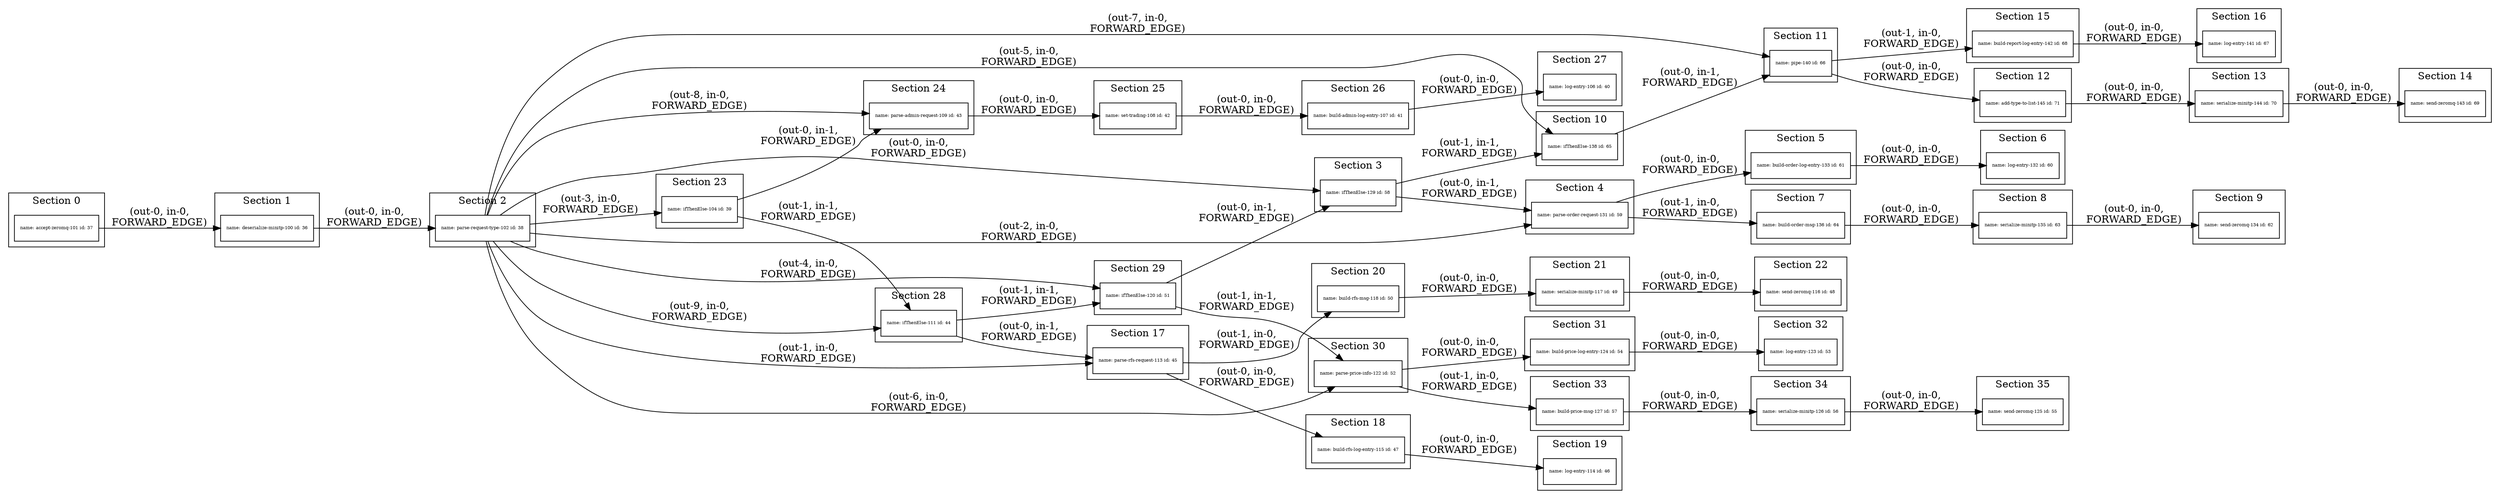 digraph FLOW {
labelloc=top;
rankdir=LR;
subgraph "cluster_0" {
label="Section 0";
37 [shape=rectangle, fontsize=6, label="name: accept-zeromq-101 id: 37"];
}
subgraph "cluster_1" {
label="Section 1";
36 [shape=rectangle, fontsize=6, label="name: deserialize-minitp-100 id: 36"];
}
subgraph "cluster_10" {
label="Section 10";
65 [shape=rectangle, fontsize=6, label="name: ifThenElse-138 id: 65"];
}
subgraph "cluster_11" {
label="Section 11";
66 [shape=rectangle, fontsize=6, label="name: pipe-140 id: 66"];
}
subgraph "cluster_12" {
label="Section 12";
71 [shape=rectangle, fontsize=6, label="name: add-type-to-list-145 id: 71"];
}
subgraph "cluster_13" {
label="Section 13";
70 [shape=rectangle, fontsize=6, label="name: serialize-minitp-144 id: 70"];
}
subgraph "cluster_14" {
label="Section 14";
69 [shape=rectangle, fontsize=6, label="name: send-zeromq-143 id: 69"];
}
subgraph "cluster_15" {
label="Section 15";
68 [shape=rectangle, fontsize=6, label="name: build-report-log-entry-142 id: 68"];
}
subgraph "cluster_16" {
label="Section 16";
67 [shape=rectangle, fontsize=6, label="name: log-entry-141 id: 67"];
}
subgraph "cluster_17" {
label="Section 17";
45 [shape=rectangle, fontsize=6, label="name: parse-rfs-request-113 id: 45"];
}
subgraph "cluster_18" {
label="Section 18";
47 [shape=rectangle, fontsize=6, label="name: build-rfs-log-entry-115 id: 47"];
}
subgraph "cluster_19" {
label="Section 19";
46 [shape=rectangle, fontsize=6, label="name: log-entry-114 id: 46"];
}
subgraph "cluster_2" {
label="Section 2";
38 [shape=rectangle, fontsize=6, label="name: parse-request-type-102 id: 38"];
}
subgraph "cluster_20" {
label="Section 20";
50 [shape=rectangle, fontsize=6, label="name: build-rfs-msg-118 id: 50"];
}
subgraph "cluster_21" {
label="Section 21";
49 [shape=rectangle, fontsize=6, label="name: serialize-minitp-117 id: 49"];
}
subgraph "cluster_22" {
label="Section 22";
48 [shape=rectangle, fontsize=6, label="name: send-zeromq-116 id: 48"];
}
subgraph "cluster_23" {
label="Section 23";
39 [shape=rectangle, fontsize=6, label="name: ifThenElse-104 id: 39"];
}
subgraph "cluster_24" {
label="Section 24";
43 [shape=rectangle, fontsize=6, label="name: parse-admin-request-109 id: 43"];
}
subgraph "cluster_25" {
label="Section 25";
42 [shape=rectangle, fontsize=6, label="name: set-trading-108 id: 42"];
}
subgraph "cluster_26" {
label="Section 26";
41 [shape=rectangle, fontsize=6, label="name: build-admin-log-entry-107 id: 41"];
}
subgraph "cluster_27" {
label="Section 27";
40 [shape=rectangle, fontsize=6, label="name: log-entry-106 id: 40"];
}
subgraph "cluster_28" {
label="Section 28";
44 [shape=rectangle, fontsize=6, label="name: ifThenElse-111 id: 44"];
}
subgraph "cluster_29" {
label="Section 29";
51 [shape=rectangle, fontsize=6, label="name: ifThenElse-120 id: 51"];
}
subgraph "cluster_3" {
label="Section 3";
58 [shape=rectangle, fontsize=6, label="name: ifThenElse-129 id: 58"];
}
subgraph "cluster_30" {
label="Section 30";
52 [shape=rectangle, fontsize=6, label="name: parse-price-info-122 id: 52"];
}
subgraph "cluster_31" {
label="Section 31";
54 [shape=rectangle, fontsize=6, label="name: build-price-log-entry-124 id: 54"];
}
subgraph "cluster_32" {
label="Section 32";
53 [shape=rectangle, fontsize=6, label="name: log-entry-123 id: 53"];
}
subgraph "cluster_33" {
label="Section 33";
57 [shape=rectangle, fontsize=6, label="name: build-price-msg-127 id: 57"];
}
subgraph "cluster_34" {
label="Section 34";
56 [shape=rectangle, fontsize=6, label="name: serialize-minitp-126 id: 56"];
}
subgraph "cluster_35" {
label="Section 35";
55 [shape=rectangle, fontsize=6, label="name: send-zeromq-125 id: 55"];
}
subgraph "cluster_4" {
label="Section 4";
59 [shape=rectangle, fontsize=6, label="name: parse-order-request-131 id: 59"];
}
subgraph "cluster_5" {
label="Section 5";
61 [shape=rectangle, fontsize=6, label="name: build-order-log-entry-133 id: 61"];
}
subgraph "cluster_6" {
label="Section 6";
60 [shape=rectangle, fontsize=6, label="name: log-entry-132 id: 60"];
}
subgraph "cluster_7" {
label="Section 7";
64 [shape=rectangle, fontsize=6, label="name: build-order-msg-136 id: 64"];
}
subgraph "cluster_8" {
label="Section 8";
63 [shape=rectangle, fontsize=6, label="name: serialize-minitp-135 id: 63"];
}
subgraph "cluster_9" {
label="Section 9";
62 [shape=rectangle, fontsize=6, label="name: send-zeromq-134 id: 62"];
}
36 -> 38 [label="(out-0, in-0,
FORWARD_EDGE)"];
37 -> 36 [label="(out-0, in-0,
FORWARD_EDGE)"];
38 -> 39 [label="(out-3, in-0,
FORWARD_EDGE)"];
38 -> 43 [label="(out-8, in-0,
FORWARD_EDGE)"];
38 -> 44 [label="(out-9, in-0,
FORWARD_EDGE)"];
38 -> 45 [label="(out-1, in-0,
FORWARD_EDGE)"];
38 -> 51 [label="(out-4, in-0,
FORWARD_EDGE)"];
38 -> 52 [label="(out-6, in-0,
FORWARD_EDGE)"];
38 -> 58 [label="(out-0, in-0,
FORWARD_EDGE)"];
38 -> 59 [label="(out-2, in-0,
FORWARD_EDGE)"];
38 -> 65 [label="(out-5, in-0,
FORWARD_EDGE)"];
38 -> 66 [label="(out-7, in-0,
FORWARD_EDGE)"];
39 -> 43 [label="(out-0, in-1,
FORWARD_EDGE)"];
39 -> 44 [label="(out-1, in-1,
FORWARD_EDGE)"];
41 -> 40 [label="(out-0, in-0,
FORWARD_EDGE)"];
42 -> 41 [label="(out-0, in-0,
FORWARD_EDGE)"];
43 -> 42 [label="(out-0, in-0,
FORWARD_EDGE)"];
44 -> 45 [label="(out-0, in-1,
FORWARD_EDGE)"];
44 -> 51 [label="(out-1, in-1,
FORWARD_EDGE)"];
45 -> 47 [label="(out-0, in-0,
FORWARD_EDGE)"];
45 -> 50 [label="(out-1, in-0,
FORWARD_EDGE)"];
47 -> 46 [label="(out-0, in-0,
FORWARD_EDGE)"];
49 -> 48 [label="(out-0, in-0,
FORWARD_EDGE)"];
50 -> 49 [label="(out-0, in-0,
FORWARD_EDGE)"];
51 -> 52 [label="(out-1, in-1,
FORWARD_EDGE)"];
51 -> 58 [label="(out-0, in-1,
FORWARD_EDGE)"];
52 -> 54 [label="(out-0, in-0,
FORWARD_EDGE)"];
52 -> 57 [label="(out-1, in-0,
FORWARD_EDGE)"];
54 -> 53 [label="(out-0, in-0,
FORWARD_EDGE)"];
56 -> 55 [label="(out-0, in-0,
FORWARD_EDGE)"];
57 -> 56 [label="(out-0, in-0,
FORWARD_EDGE)"];
58 -> 59 [label="(out-0, in-1,
FORWARD_EDGE)"];
58 -> 65 [label="(out-1, in-1,
FORWARD_EDGE)"];
59 -> 61 [label="(out-0, in-0,
FORWARD_EDGE)"];
59 -> 64 [label="(out-1, in-0,
FORWARD_EDGE)"];
61 -> 60 [label="(out-0, in-0,
FORWARD_EDGE)"];
63 -> 62 [label="(out-0, in-0,
FORWARD_EDGE)"];
64 -> 63 [label="(out-0, in-0,
FORWARD_EDGE)"];
65 -> 66 [label="(out-0, in-1,
FORWARD_EDGE)"];
66 -> 68 [label="(out-1, in-0,
FORWARD_EDGE)"];
66 -> 71 [label="(out-0, in-0,
FORWARD_EDGE)"];
68 -> 67 [label="(out-0, in-0,
FORWARD_EDGE)"];
70 -> 69 [label="(out-0, in-0,
FORWARD_EDGE)"];
71 -> 70 [label="(out-0, in-0,
FORWARD_EDGE)"];
}
